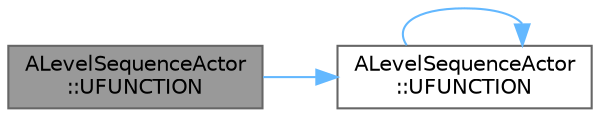 digraph "ALevelSequenceActor::UFUNCTION"
{
 // INTERACTIVE_SVG=YES
 // LATEX_PDF_SIZE
  bgcolor="transparent";
  edge [fontname=Helvetica,fontsize=10,labelfontname=Helvetica,labelfontsize=10];
  node [fontname=Helvetica,fontsize=10,shape=box,height=0.2,width=0.4];
  rankdir="LR";
  Node1 [id="Node000001",label="ALevelSequenceActor\l::UFUNCTION",height=0.2,width=0.4,color="gray40", fillcolor="grey60", style="filled", fontcolor="black",tooltip="Binds an actor to all the bindings tagged with the specified name in this sequence."];
  Node1 -> Node2 [id="edge1_Node000001_Node000002",color="steelblue1",style="solid",tooltip=" "];
  Node2 [id="Node000002",label="ALevelSequenceActor\l::UFUNCTION",height=0.2,width=0.4,color="grey40", fillcolor="white", style="filled",URL="$d6/d5c/classALevelSequenceActor.html#a503275dab4542ad7b7e6f997b6876282",tooltip="Get the level sequence being played by this actor."];
  Node2 -> Node2 [id="edge2_Node000002_Node000002",color="steelblue1",style="solid",tooltip=" "];
}
